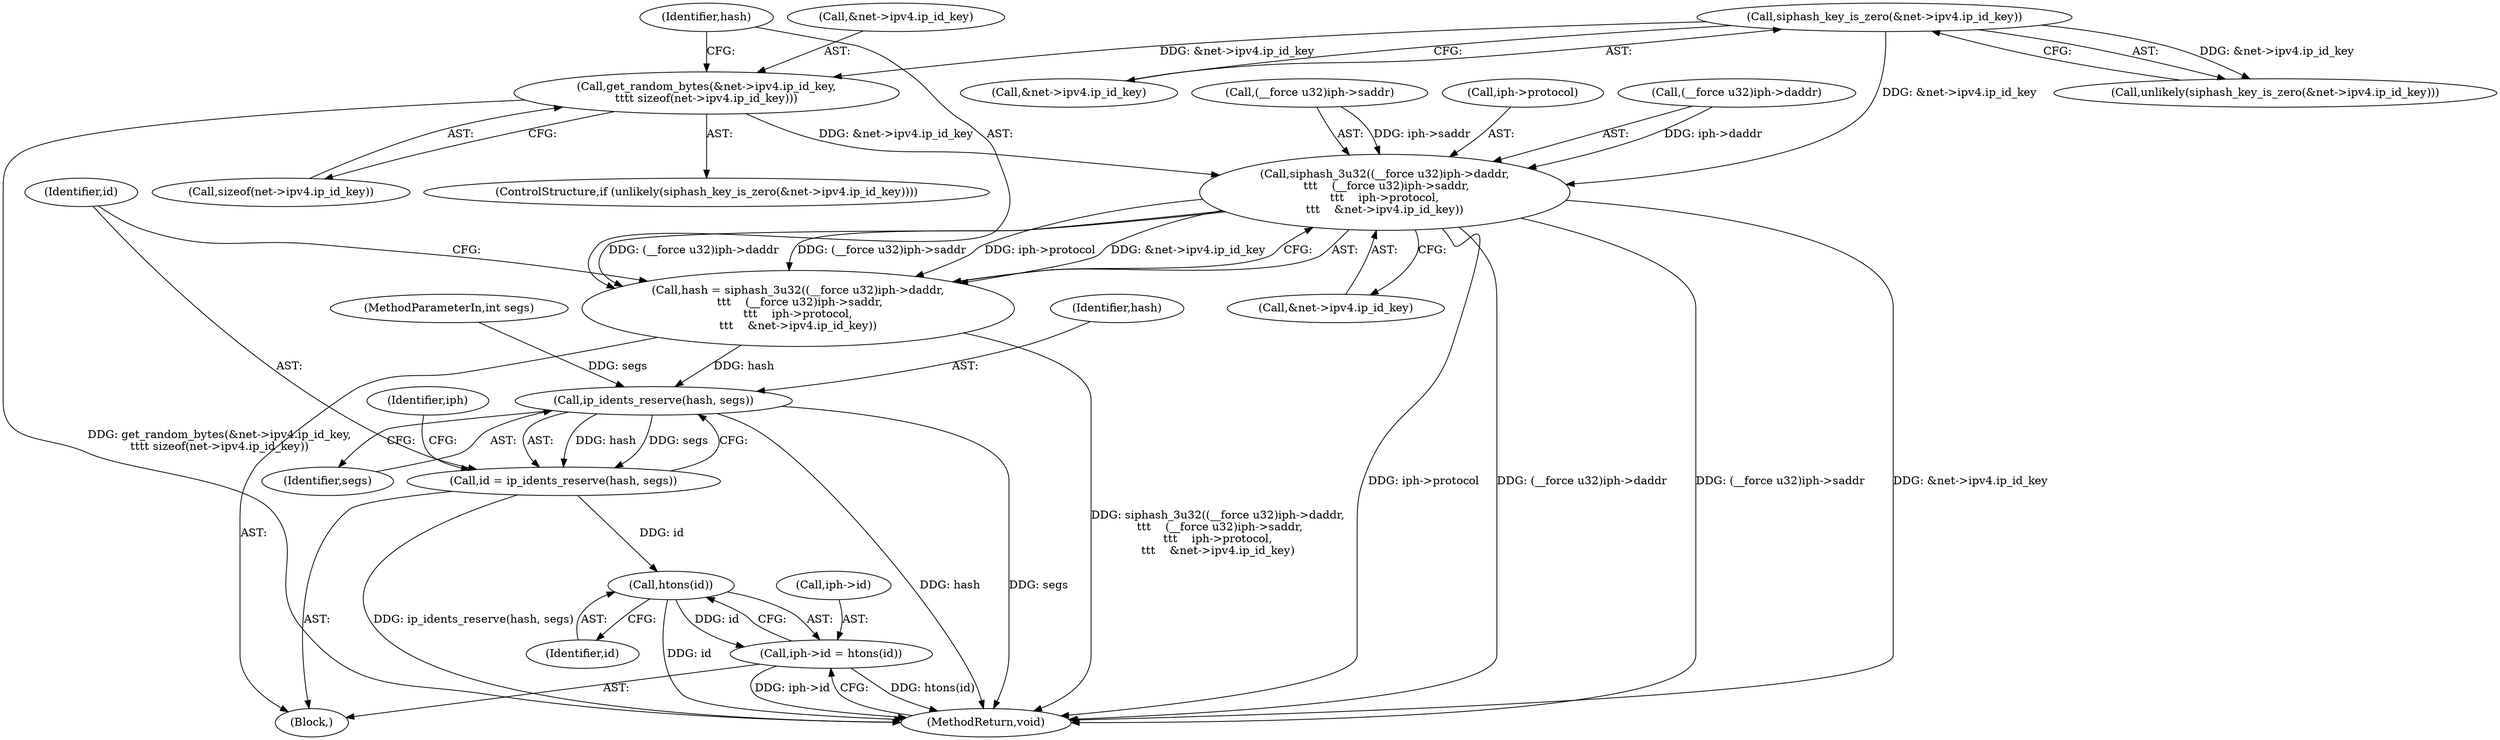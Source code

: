 digraph "0_linux_df453700e8d81b1bdafdf684365ee2b9431fb702@API" {
"1000117" [label="(Call,get_random_bytes(&net->ipv4.ip_id_key,\n\t\t\t\t sizeof(net->ipv4.ip_id_key)))"];
"1000110" [label="(Call,siphash_key_is_zero(&net->ipv4.ip_id_key))"];
"1000132" [label="(Call,siphash_3u32((__force u32)iph->daddr,\n \t\t\t    (__force u32)iph->saddr,\n\t\t\t    iph->protocol,\n\t\t\t    &net->ipv4.ip_id_key))"];
"1000130" [label="(Call,hash = siphash_3u32((__force u32)iph->daddr,\n \t\t\t    (__force u32)iph->saddr,\n\t\t\t    iph->protocol,\n\t\t\t    &net->ipv4.ip_id_key))"];
"1000154" [label="(Call,ip_idents_reserve(hash, segs))"];
"1000152" [label="(Call,id = ip_idents_reserve(hash, segs))"];
"1000161" [label="(Call,htons(id))"];
"1000157" [label="(Call,iph->id = htons(id))"];
"1000143" [label="(Call,iph->protocol)"];
"1000130" [label="(Call,hash = siphash_3u32((__force u32)iph->daddr,\n \t\t\t    (__force u32)iph->saddr,\n\t\t\t    iph->protocol,\n\t\t\t    &net->ipv4.ip_id_key))"];
"1000155" [label="(Identifier,hash)"];
"1000157" [label="(Call,iph->id = htons(id))"];
"1000104" [label="(MethodParameterIn,int segs)"];
"1000117" [label="(Call,get_random_bytes(&net->ipv4.ip_id_key,\n\t\t\t\t sizeof(net->ipv4.ip_id_key)))"];
"1000109" [label="(Call,unlikely(siphash_key_is_zero(&net->ipv4.ip_id_key)))"];
"1000111" [label="(Call,&net->ipv4.ip_id_key)"];
"1000110" [label="(Call,siphash_key_is_zero(&net->ipv4.ip_id_key))"];
"1000161" [label="(Call,htons(id))"];
"1000156" [label="(Identifier,segs)"];
"1000118" [label="(Call,&net->ipv4.ip_id_key)"];
"1000138" [label="(Call,(__force u32)iph->saddr)"];
"1000108" [label="(ControlStructure,if (unlikely(siphash_key_is_zero(&net->ipv4.ip_id_key))))"];
"1000146" [label="(Call,&net->ipv4.ip_id_key)"];
"1000124" [label="(Call,sizeof(net->ipv4.ip_id_key))"];
"1000153" [label="(Identifier,id)"];
"1000133" [label="(Call,(__force u32)iph->daddr)"];
"1000131" [label="(Identifier,hash)"];
"1000159" [label="(Identifier,iph)"];
"1000162" [label="(Identifier,id)"];
"1000163" [label="(MethodReturn,void)"];
"1000154" [label="(Call,ip_idents_reserve(hash, segs))"];
"1000132" [label="(Call,siphash_3u32((__force u32)iph->daddr,\n \t\t\t    (__force u32)iph->saddr,\n\t\t\t    iph->protocol,\n\t\t\t    &net->ipv4.ip_id_key))"];
"1000152" [label="(Call,id = ip_idents_reserve(hash, segs))"];
"1000105" [label="(Block,)"];
"1000158" [label="(Call,iph->id)"];
"1000117" -> "1000108"  [label="AST: "];
"1000117" -> "1000124"  [label="CFG: "];
"1000118" -> "1000117"  [label="AST: "];
"1000124" -> "1000117"  [label="AST: "];
"1000131" -> "1000117"  [label="CFG: "];
"1000117" -> "1000163"  [label="DDG: get_random_bytes(&net->ipv4.ip_id_key,\n\t\t\t\t sizeof(net->ipv4.ip_id_key))"];
"1000110" -> "1000117"  [label="DDG: &net->ipv4.ip_id_key"];
"1000117" -> "1000132"  [label="DDG: &net->ipv4.ip_id_key"];
"1000110" -> "1000109"  [label="AST: "];
"1000110" -> "1000111"  [label="CFG: "];
"1000111" -> "1000110"  [label="AST: "];
"1000109" -> "1000110"  [label="CFG: "];
"1000110" -> "1000109"  [label="DDG: &net->ipv4.ip_id_key"];
"1000110" -> "1000132"  [label="DDG: &net->ipv4.ip_id_key"];
"1000132" -> "1000130"  [label="AST: "];
"1000132" -> "1000146"  [label="CFG: "];
"1000133" -> "1000132"  [label="AST: "];
"1000138" -> "1000132"  [label="AST: "];
"1000143" -> "1000132"  [label="AST: "];
"1000146" -> "1000132"  [label="AST: "];
"1000130" -> "1000132"  [label="CFG: "];
"1000132" -> "1000163"  [label="DDG: iph->protocol"];
"1000132" -> "1000163"  [label="DDG: (__force u32)iph->daddr"];
"1000132" -> "1000163"  [label="DDG: (__force u32)iph->saddr"];
"1000132" -> "1000163"  [label="DDG: &net->ipv4.ip_id_key"];
"1000132" -> "1000130"  [label="DDG: (__force u32)iph->daddr"];
"1000132" -> "1000130"  [label="DDG: (__force u32)iph->saddr"];
"1000132" -> "1000130"  [label="DDG: iph->protocol"];
"1000132" -> "1000130"  [label="DDG: &net->ipv4.ip_id_key"];
"1000133" -> "1000132"  [label="DDG: iph->daddr"];
"1000138" -> "1000132"  [label="DDG: iph->saddr"];
"1000130" -> "1000105"  [label="AST: "];
"1000131" -> "1000130"  [label="AST: "];
"1000153" -> "1000130"  [label="CFG: "];
"1000130" -> "1000163"  [label="DDG: siphash_3u32((__force u32)iph->daddr,\n \t\t\t    (__force u32)iph->saddr,\n\t\t\t    iph->protocol,\n\t\t\t    &net->ipv4.ip_id_key)"];
"1000130" -> "1000154"  [label="DDG: hash"];
"1000154" -> "1000152"  [label="AST: "];
"1000154" -> "1000156"  [label="CFG: "];
"1000155" -> "1000154"  [label="AST: "];
"1000156" -> "1000154"  [label="AST: "];
"1000152" -> "1000154"  [label="CFG: "];
"1000154" -> "1000163"  [label="DDG: hash"];
"1000154" -> "1000163"  [label="DDG: segs"];
"1000154" -> "1000152"  [label="DDG: hash"];
"1000154" -> "1000152"  [label="DDG: segs"];
"1000104" -> "1000154"  [label="DDG: segs"];
"1000152" -> "1000105"  [label="AST: "];
"1000153" -> "1000152"  [label="AST: "];
"1000159" -> "1000152"  [label="CFG: "];
"1000152" -> "1000163"  [label="DDG: ip_idents_reserve(hash, segs)"];
"1000152" -> "1000161"  [label="DDG: id"];
"1000161" -> "1000157"  [label="AST: "];
"1000161" -> "1000162"  [label="CFG: "];
"1000162" -> "1000161"  [label="AST: "];
"1000157" -> "1000161"  [label="CFG: "];
"1000161" -> "1000163"  [label="DDG: id"];
"1000161" -> "1000157"  [label="DDG: id"];
"1000157" -> "1000105"  [label="AST: "];
"1000158" -> "1000157"  [label="AST: "];
"1000163" -> "1000157"  [label="CFG: "];
"1000157" -> "1000163"  [label="DDG: htons(id)"];
"1000157" -> "1000163"  [label="DDG: iph->id"];
}
